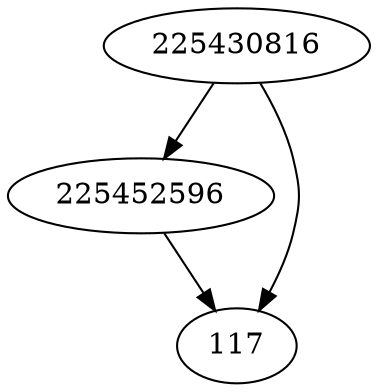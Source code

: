 strict digraph  {
225430816;
225452596;
117;
225430816 -> 117;
225430816 -> 225452596;
225452596 -> 117;
}

